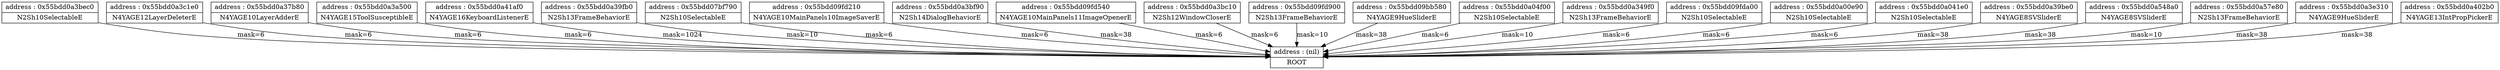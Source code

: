 digraph {
	node [shape=record]
	"node(nil)" [label = "{address : (nil) | ROOT}"];

	"node0x55bdd0a3bec0" -> "node(nil)" [color=black, label="mask=6"];
	"node0x55bdd0a3c1e0" -> "node(nil)" [color=black, label="mask=6"];
	"node0x55bdd0a37b80" -> "node(nil)" [color=black, label="mask=6"];
	"node0x55bdd0a3a500" -> "node(nil)" [color=black, label="mask=6"];
	"node0x55bdd0a41af0" -> "node(nil)" [color=black, label="mask=1024"];
	"node0x55bdd0a39fb0" -> "node(nil)" [color=black, label="mask=10"];
	"node0x55bdd07bf790" -> "node(nil)" [color=black, label="mask=6"];
	"node0x55bdd09fd210" -> "node(nil)" [color=black, label="mask=6"];
	"node0x55bdd0a3bf90" -> "node(nil)" [color=black, label="mask=38"];
	"node0x55bdd09fd540" -> "node(nil)" [color=black, label="mask=6"];
	"node0x55bdd0a3bc10" -> "node(nil)" [color=black, label="mask=6"];
	"node0x55bdd09fd900" -> "node(nil)" [color=black, label="mask=10"];
	"node0x55bdd09bb580" -> "node(nil)" [color=black, label="mask=38"];
	"node0x55bdd0a04f00" -> "node(nil)" [color=black, label="mask=6"];
	"node0x55bdd0a349f0" -> "node(nil)" [color=black, label="mask=10"];
	"node0x55bdd09fda00" -> "node(nil)" [color=black, label="mask=6"];
	"node0x55bdd0a00e90" -> "node(nil)" [color=black, label="mask=6"];
	"node0x55bdd0a041e0" -> "node(nil)" [color=black, label="mask=6"];
	"node0x55bdd0a39be0" -> "node(nil)" [color=black, label="mask=38"];
	"node0x55bdd0a548a0" -> "node(nil)" [color=black, label="mask=38"];
	"node0x55bdd0a57e80" -> "node(nil)" [color=black, label="mask=10"];
	"node0x55bdd0a3e310" -> "node(nil)" [color=black, label="mask=38"];
	"node0x55bdd0a402b0" -> "node(nil)" [color=black, label="mask=38"];
	"node0x55bdd0a3bec0" [label = "{address : 0x55bdd0a3bec0 | N2Sh10SelectableE}"];

	"node0x55bdd0a3c1e0" [label = "{address : 0x55bdd0a3c1e0 | N4YAGE12LayerDeleterE}"];

	"node0x55bdd0a37b80" [label = "{address : 0x55bdd0a37b80 | N4YAGE10LayerAdderE}"];

	"node0x55bdd0a3a500" [label = "{address : 0x55bdd0a3a500 | N4YAGE15ToolSusceptibleE}"];

	"node0x55bdd0a41af0" [label = "{address : 0x55bdd0a41af0 | N4YAGE16KeyboardListenerE}"];

	"node0x55bdd0a39fb0" [label = "{address : 0x55bdd0a39fb0 | N2Sh13FrameBehaviorE}"];

	"node0x55bdd07bf790" [label = "{address : 0x55bdd07bf790 | N2Sh10SelectableE}"];

	"node0x55bdd09fd210" [label = "{address : 0x55bdd09fd210 | N4YAGE10MainPanels10ImageSaverE}"];

	"node0x55bdd0a3bf90" [label = "{address : 0x55bdd0a3bf90 | N2Sh14DialogBehaviorE}"];

	"node0x55bdd09fd540" [label = "{address : 0x55bdd09fd540 | N4YAGE10MainPanels11ImageOpenerE}"];

	"node0x55bdd0a3bc10" [label = "{address : 0x55bdd0a3bc10 | N2Sh12WindowCloserE}"];

	"node0x55bdd09fd900" [label = "{address : 0x55bdd09fd900 | N2Sh13FrameBehaviorE}"];

	"node0x55bdd09bb580" [label = "{address : 0x55bdd09bb580 | N4YAGE9HueSliderE}"];

	"node0x55bdd0a04f00" [label = "{address : 0x55bdd0a04f00 | N2Sh10SelectableE}"];

	"node0x55bdd0a349f0" [label = "{address : 0x55bdd0a349f0 | N2Sh13FrameBehaviorE}"];

	"node0x55bdd09fda00" [label = "{address : 0x55bdd09fda00 | N2Sh10SelectableE}"];

	"node0x55bdd0a00e90" [label = "{address : 0x55bdd0a00e90 | N2Sh10SelectableE}"];

	"node0x55bdd0a041e0" [label = "{address : 0x55bdd0a041e0 | N2Sh10SelectableE}"];

	"node0x55bdd0a39be0" [label = "{address : 0x55bdd0a39be0 | N4YAGE8SVSliderE}"];

	"node0x55bdd0a548a0" [label = "{address : 0x55bdd0a548a0 | N4YAGE8SVSliderE}"];

	"node0x55bdd0a57e80" [label = "{address : 0x55bdd0a57e80 | N2Sh13FrameBehaviorE}"];

	"node0x55bdd0a3e310" [label = "{address : 0x55bdd0a3e310 | N4YAGE9HueSliderE}"];

	"node0x55bdd0a402b0" [label = "{address : 0x55bdd0a402b0 | N4YAGE13IntPropPickerE}"];

}
